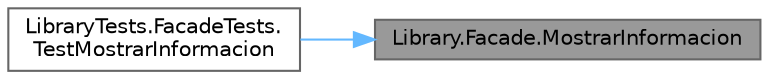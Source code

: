 digraph "Library.Facade.MostrarInformacion"
{
 // INTERACTIVE_SVG=YES
 // LATEX_PDF_SIZE
  bgcolor="transparent";
  edge [fontname=Helvetica,fontsize=10,labelfontname=Helvetica,labelfontsize=10];
  node [fontname=Helvetica,fontsize=10,shape=box,height=0.2,width=0.4];
  rankdir="RL";
  Node1 [id="Node000001",label="Library.Facade.MostrarInformacion",height=0.2,width=0.4,color="gray40", fillcolor="grey60", style="filled", fontcolor="black",tooltip="Muestra la información de un entrenador."];
  Node1 -> Node2 [id="edge1_Node000001_Node000002",dir="back",color="steelblue1",style="solid",tooltip=" "];
  Node2 [id="Node000002",label="LibraryTests.FacadeTests.\lTestMostrarInformacion",height=0.2,width=0.4,color="grey40", fillcolor="white", style="filled",URL="$classLibraryTests_1_1FacadeTests.html#a4faa8c5bdb81f1c91eb890363362af7f",tooltip="Este test comprueba que se pueda obtener la información de un jugador."];
}
